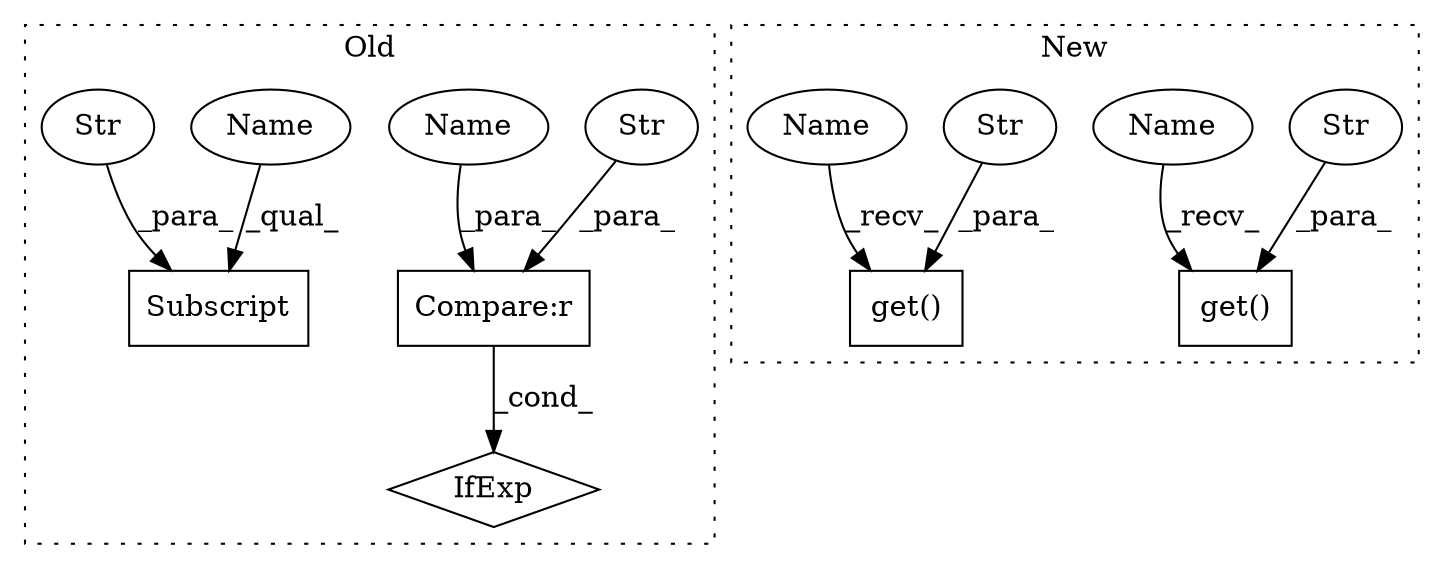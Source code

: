 digraph G {
subgraph cluster0 {
1 [label="IfExp" a="51" s="422,443" l="4,6" shape="diamond"];
4 [label="Compare:r" a="40" s="426" l="17" shape="box"];
5 [label="Subscript" a="63" s="407,0" l="15,0" shape="box"];
6 [label="Str" a="66" s="426" l="7" shape="ellipse"];
7 [label="Str" a="66" s="414" l="7" shape="ellipse"];
10 [label="Name" a="87" s="437" l="6" shape="ellipse"];
11 [label="Name" a="87" s="407" l="6" shape="ellipse"];
label = "Old";
style="dotted";
}
subgraph cluster1 {
2 [label="get()" a="75" s="601,627" l="11,1" shape="box"];
3 [label="Str" a="66" s="612" l="7" shape="ellipse"];
8 [label="get()" a="75" s="309,335" l="11,1" shape="box"];
9 [label="Str" a="66" s="320" l="8" shape="ellipse"];
12 [label="Name" a="87" s="309" l="6" shape="ellipse"];
13 [label="Name" a="87" s="601" l="6" shape="ellipse"];
label = "New";
style="dotted";
}
3 -> 2 [label="_para_"];
4 -> 1 [label="_cond_"];
6 -> 4 [label="_para_"];
7 -> 5 [label="_para_"];
9 -> 8 [label="_para_"];
10 -> 4 [label="_para_"];
11 -> 5 [label="_qual_"];
12 -> 8 [label="_recv_"];
13 -> 2 [label="_recv_"];
}